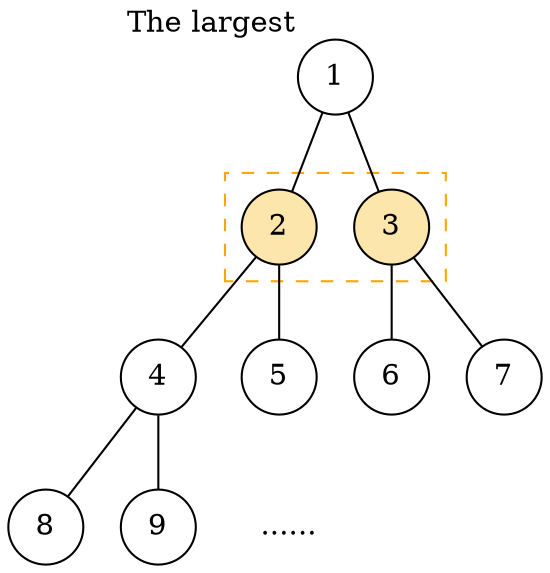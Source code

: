 graph G {
    splines = "FALSE";
    
    node [shape = circle;];
    /**
     * Entities
     */
    a [label = "1";xlabel = "The largest";];
    subgraph cluster_lvl2 {
        label = "";
        color = orange;
        style = "dashed";
        node [fillcolor = "#fce6ac"; style = filled;];
        b [label = "2";];
        c [label = "3";];
    }
    d [label = "4";];
    e [label = "5";];
    f [label = "6";];
    g [label = "7";];
    h [label = "8";];
    i [label = "9";];
    j [shape = plaintext;label = "......";];
    
    /**
     * Relationships
     */
    a -- b;
    a -- c;
    b -- d;
    b -- e;
    c -- f;
    c -- g;
    d -- h;
    d -- i;
    e -- j [style = invis;];
}